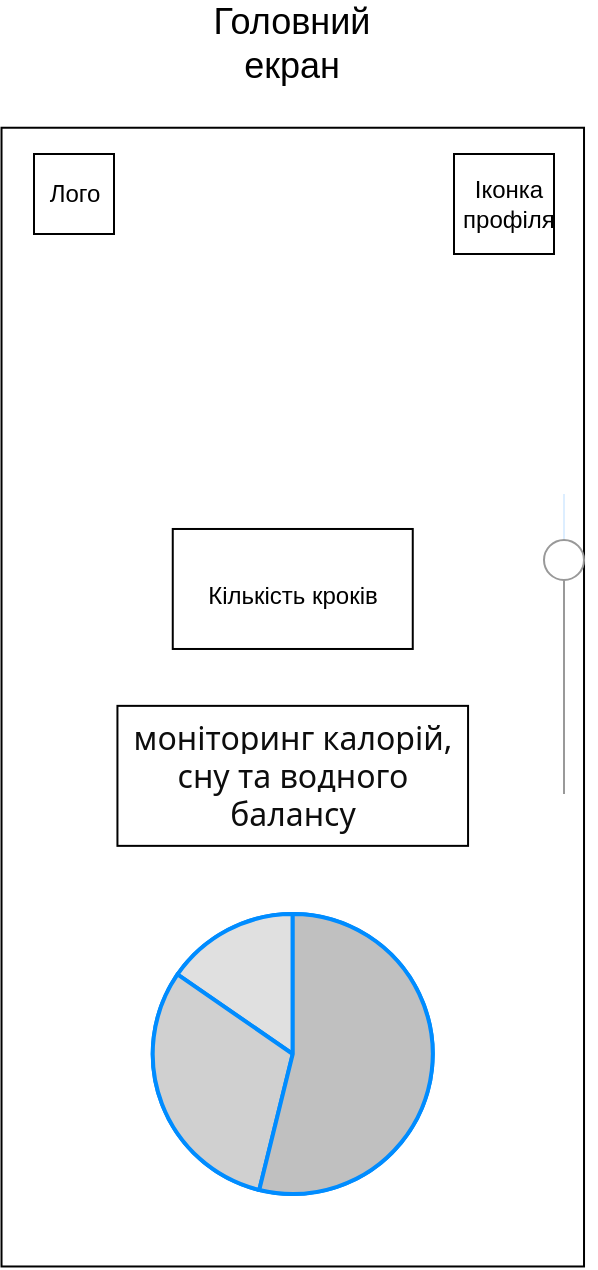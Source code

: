 <mxfile version="24.3.1" type="github" pages="6">
  <diagram name="Страница — 1" id="hu_f6FUVKI9qjOCL0LCb">
    <mxGraphModel dx="1434" dy="772" grid="1" gridSize="10" guides="1" tooltips="1" connect="1" arrows="1" fold="1" page="1" pageScale="1" pageWidth="827" pageHeight="1169" math="0" shadow="0">
      <root>
        <mxCell id="0" />
        <mxCell id="1" parent="0" />
        <mxCell id="6WBhi4NIfx59TfZFESge-4" value="" style="rounded=0;whiteSpace=wrap;html=1;rotation=90;" parent="1" vertex="1">
          <mxGeometry x="114.7" y="295.93" width="569.37" height="291.25" as="geometry" />
        </mxCell>
        <mxCell id="6WBhi4NIfx59TfZFESge-5" value="" style="whiteSpace=wrap;html=1;aspect=fixed;" parent="1" vertex="1">
          <mxGeometry x="270" y="170" width="40" height="40" as="geometry" />
        </mxCell>
        <mxCell id="6WBhi4NIfx59TfZFESge-6" value="Лого" style="text;html=1;align=center;verticalAlign=middle;whiteSpace=wrap;rounded=0;" parent="1" vertex="1">
          <mxGeometry x="274.69" y="180" width="30.62" height="20" as="geometry" />
        </mxCell>
        <mxCell id="6WBhi4NIfx59TfZFESge-7" value="" style="whiteSpace=wrap;html=1;aspect=fixed;" parent="1" vertex="1">
          <mxGeometry x="480" y="170" width="50" height="50" as="geometry" />
        </mxCell>
        <mxCell id="6WBhi4NIfx59TfZFESge-8" value="Іконка профіля" style="text;html=1;align=center;verticalAlign=middle;whiteSpace=wrap;rounded=0;" parent="1" vertex="1">
          <mxGeometry x="480" y="180" width="55" height="30" as="geometry" />
        </mxCell>
        <mxCell id="6WBhi4NIfx59TfZFESge-9" value="" style="rounded=0;whiteSpace=wrap;html=1;" parent="1" vertex="1">
          <mxGeometry x="339.38" y="357.49" width="120" height="60" as="geometry" />
        </mxCell>
        <mxCell id="6WBhi4NIfx59TfZFESge-10" value="Кількість кроків" style="text;html=1;align=center;verticalAlign=middle;whiteSpace=wrap;rounded=0;" parent="1" vertex="1">
          <mxGeometry x="354.07" y="364.05" width="90.62" height="53.44" as="geometry" />
        </mxCell>
        <mxCell id="6WBhi4NIfx59TfZFESge-11" value="" style="rounded=0;whiteSpace=wrap;html=1;" parent="1" vertex="1">
          <mxGeometry x="311.72" y="445.93" width="175.31" height="70" as="geometry" />
        </mxCell>
        <mxCell id="6WBhi4NIfx59TfZFESge-12" value="&lt;span style=&quot;color: rgb(13, 13, 13); font-family: Söhne, ui-sans-serif, system-ui, -apple-system, &amp;quot;Segoe UI&amp;quot;, Roboto, Ubuntu, Cantarell, &amp;quot;Noto Sans&amp;quot;, sans-serif, &amp;quot;Helvetica Neue&amp;quot;, Arial, &amp;quot;Apple Color Emoji&amp;quot;, &amp;quot;Segoe UI Emoji&amp;quot;, &amp;quot;Segoe UI Symbol&amp;quot;, &amp;quot;Noto Color Emoji&amp;quot;; font-size: 16px; text-align: start; white-space-collapse: preserve; background-color: rgb(255, 255, 255);&quot;&gt;моніторинг калорій, сну та водного балансу&lt;/span&gt;" style="text;html=1;align=center;verticalAlign=middle;whiteSpace=wrap;rounded=0;" parent="1" vertex="1">
          <mxGeometry x="316.72" y="465.93" width="165.31" height="30" as="geometry" />
        </mxCell>
        <mxCell id="renGEjmWCqnUBAYQCNM9-1" value="&lt;font style=&quot;font-size: 18px;&quot;&gt;Головний екран&lt;/font&gt;" style="text;html=1;align=center;verticalAlign=middle;whiteSpace=wrap;rounded=0;" parent="1" vertex="1">
          <mxGeometry x="369.38" y="100" width="60" height="30" as="geometry" />
        </mxCell>
        <mxCell id="lEj4rzb78iXM098NPK44-1" value="" style="shape=image;html=1;verticalAlign=top;verticalLabelPosition=bottom;labelBackgroundColor=#ffffff;imageAspect=0;aspect=fixed;image=https://cdn3.iconfinder.com/data/icons/travelling-icon-set/800/foot-128.png" vertex="1" parent="1">
          <mxGeometry x="374.37" y="295.93" width="50" height="50" as="geometry" />
        </mxCell>
        <mxCell id="lEj4rzb78iXM098NPK44-2" value="" style="verticalLabelPosition=bottom;shadow=0;dashed=0;align=center;html=1;verticalAlign=top;strokeWidth=1;shape=mxgraph.mockup.graphics.pieChart;strokeColor=#008cff;parts=10,20,35;partColors=#e0e0e0,#d0d0d0,#c0c0c0,#b0b0b0,#a0a0a0;strokeWidth=2;" vertex="1" parent="1">
          <mxGeometry x="329.37" y="550" width="140" height="140" as="geometry" />
        </mxCell>
        <mxCell id="kD1p7tyxYUEdSdwb2P0I-1" value="" style="verticalLabelPosition=bottom;shadow=0;dashed=0;align=center;html=1;verticalAlign=top;strokeWidth=1;shape=mxgraph.mockup.forms.horSlider;strokeColor=#999999;sliderStyle=basic;sliderPos=20;handleStyle=circle;fillColor2=#ddeeff;direction=north;rotation=-180;" vertex="1" parent="1">
          <mxGeometry x="520" y="340" width="30" height="150" as="geometry" />
        </mxCell>
      </root>
    </mxGraphModel>
  </diagram>
  <diagram id="ioexZ-S9GQfeqr2VIhHC" name="Страница — 2">
    <mxGraphModel dx="1434" dy="772" grid="1" gridSize="10" guides="1" tooltips="1" connect="1" arrows="1" fold="1" page="1" pageScale="1" pageWidth="827" pageHeight="1169" math="0" shadow="0">
      <root>
        <mxCell id="0" />
        <mxCell id="1" parent="0" />
        <mxCell id="DfXaMpxt_-K0LzJCalvh-1" value="" style="rounded=0;whiteSpace=wrap;html=1;rotation=90;" parent="1" vertex="1">
          <mxGeometry x="114.7" y="295.93" width="569.37" height="291.25" as="geometry" />
        </mxCell>
        <mxCell id="DfXaMpxt_-K0LzJCalvh-2" value="&lt;font style=&quot;font-size: 18px;&quot;&gt;Меню навігації&lt;/font&gt;" style="text;html=1;align=center;verticalAlign=middle;whiteSpace=wrap;rounded=0;" parent="1" vertex="1">
          <mxGeometry x="314.38" y="80" width="170" height="80" as="geometry" />
        </mxCell>
        <mxCell id="DfXaMpxt_-K0LzJCalvh-3" value="" style="whiteSpace=wrap;html=1;aspect=fixed;" parent="1" vertex="1">
          <mxGeometry x="270" y="660" width="50" height="50" as="geometry" />
        </mxCell>
        <mxCell id="DfXaMpxt_-K0LzJCalvh-4" value="" style="whiteSpace=wrap;html=1;aspect=fixed;" parent="1" vertex="1">
          <mxGeometry x="340" y="660" width="50" height="50" as="geometry" />
        </mxCell>
        <mxCell id="DfXaMpxt_-K0LzJCalvh-5" value="" style="whiteSpace=wrap;html=1;aspect=fixed;" parent="1" vertex="1">
          <mxGeometry x="410" y="660" width="50" height="50" as="geometry" />
        </mxCell>
        <mxCell id="DfXaMpxt_-K0LzJCalvh-6" value="" style="whiteSpace=wrap;html=1;aspect=fixed;" parent="1" vertex="1">
          <mxGeometry x="480" y="660" width="50" height="50" as="geometry" />
        </mxCell>
        <mxCell id="DfXaMpxt_-K0LzJCalvh-7" value="" style="whiteSpace=wrap;html=1;aspect=fixed;" parent="1" vertex="1">
          <mxGeometry x="374.38" y="590" width="50" height="50" as="geometry" />
        </mxCell>
        <mxCell id="DfXaMpxt_-K0LzJCalvh-8" value="Головна" style="text;html=1;align=center;verticalAlign=middle;whiteSpace=wrap;rounded=0;" parent="1" vertex="1">
          <mxGeometry x="376.57" y="605" width="45.62" height="20" as="geometry" />
        </mxCell>
        <mxCell id="DfXaMpxt_-K0LzJCalvh-9" value="&lt;span style=&quot;color: rgb(13, 13, 13); font-family: Söhne, ui-sans-serif, system-ui, -apple-system, &amp;quot;Segoe UI&amp;quot;, Roboto, Ubuntu, Cantarell, &amp;quot;Noto Sans&amp;quot;, sans-serif, &amp;quot;Helvetica Neue&amp;quot;, Arial, &amp;quot;Apple Color Emoji&amp;quot;, &amp;quot;Segoe UI Emoji&amp;quot;, &amp;quot;Segoe UI Symbol&amp;quot;, &amp;quot;Noto Color Emoji&amp;quot;; text-align: left; white-space-collapse: preserve; background-color: rgb(255, 255, 255);&quot;&gt;&lt;font style=&quot;font-size: 10px;&quot;&gt;фізична активність&lt;/font&gt;&lt;/span&gt;" style="text;html=1;align=center;verticalAlign=middle;whiteSpace=wrap;rounded=0;" parent="1" vertex="1">
          <mxGeometry x="270" y="670" width="50" height="30" as="geometry" />
        </mxCell>
        <mxCell id="DfXaMpxt_-K0LzJCalvh-10" value="&lt;span style=&quot;color: rgb(13, 13, 13); font-family: Söhne, ui-sans-serif, system-ui, -apple-system, &amp;quot;Segoe UI&amp;quot;, Roboto, Ubuntu, Cantarell, &amp;quot;Noto Sans&amp;quot;, sans-serif, &amp;quot;Helvetica Neue&amp;quot;, Arial, &amp;quot;Apple Color Emoji&amp;quot;, &amp;quot;Segoe UI Emoji&amp;quot;, &amp;quot;Segoe UI Symbol&amp;quot;, &amp;quot;Noto Color Emoji&amp;quot;; text-align: left; white-space-collapse: preserve; background-color: rgb(255, 255, 255);&quot;&gt;&lt;font style=&quot;font-size: 10px;&quot;&gt;харчування&lt;/font&gt;&lt;/span&gt;" style="text;html=1;align=center;verticalAlign=middle;whiteSpace=wrap;rounded=0;" parent="1" vertex="1">
          <mxGeometry x="347.5" y="670" width="35" height="30" as="geometry" />
        </mxCell>
        <mxCell id="DfXaMpxt_-K0LzJCalvh-11" value="&lt;font style=&quot;font-size: 10px;&quot;&gt;Сон&lt;/font&gt;" style="text;html=1;align=center;verticalAlign=middle;whiteSpace=wrap;rounded=0;" parent="1" vertex="1">
          <mxGeometry x="405" y="670" width="60" height="30" as="geometry" />
        </mxCell>
        <mxCell id="DfXaMpxt_-K0LzJCalvh-12" value="&lt;span style=&quot;color: rgb(13, 13, 13); font-family: Söhne, ui-sans-serif, system-ui, -apple-system, &amp;quot;Segoe UI&amp;quot;, Roboto, Ubuntu, Cantarell, &amp;quot;Noto Sans&amp;quot;, sans-serif, &amp;quot;Helvetica Neue&amp;quot;, Arial, &amp;quot;Apple Color Emoji&amp;quot;, &amp;quot;Segoe UI Emoji&amp;quot;, &amp;quot;Segoe UI Symbol&amp;quot;, &amp;quot;Noto Color Emoji&amp;quot;; text-align: left; white-space-collapse: preserve; background-color: rgb(255, 255, 255);&quot;&gt;&lt;font style=&quot;font-size: 10px;&quot;&gt;емоційний стан&lt;/font&gt;&lt;/span&gt;" style="text;html=1;align=center;verticalAlign=middle;whiteSpace=wrap;rounded=0;" parent="1" vertex="1">
          <mxGeometry x="475" y="670" width="60" height="30" as="geometry" />
        </mxCell>
        <mxCell id="hvkm86F1CFt99m8_F7Xo-1" value="" style="verticalLabelPosition=bottom;shadow=0;dashed=0;align=center;html=1;verticalAlign=top;strokeWidth=1;shape=mxgraph.mockup.forms.horSlider;strokeColor=#999999;sliderStyle=basic;sliderPos=20;handleStyle=circle;fillColor2=#ddeeff;direction=north;" vertex="1" parent="1">
          <mxGeometry x="520" y="340" width="30" height="150" as="geometry" />
        </mxCell>
      </root>
    </mxGraphModel>
  </diagram>
  <diagram id="e_SSHseLmJ5yKlnfFcxB" name="Страница — 3">
    <mxGraphModel dx="1434" dy="772" grid="1" gridSize="10" guides="1" tooltips="1" connect="1" arrows="1" fold="1" page="1" pageScale="1" pageWidth="827" pageHeight="1169" math="0" shadow="0">
      <root>
        <mxCell id="0" />
        <mxCell id="1" parent="0" />
        <mxCell id="R5QVyGyfbi9FBTd7uThj-1" value="" style="rounded=0;whiteSpace=wrap;html=1;rotation=90;" vertex="1" parent="1">
          <mxGeometry x="129" y="260" width="569.37" height="291.25" as="geometry" />
        </mxCell>
        <mxCell id="R5QVyGyfbi9FBTd7uThj-2" value="&lt;h3 style=&quot;border: 0px solid rgb(227, 227, 227); box-sizing: border-box; --tw-border-spacing-x: 0; --tw-border-spacing-y: 0; --tw-translate-x: 0; --tw-translate-y: 0; --tw-rotate: 0; --tw-skew-x: 0; --tw-skew-y: 0; --tw-scale-x: 1; --tw-scale-y: 1; --tw-pan-x: ; --tw-pan-y: ; --tw-pinch-zoom: ; --tw-scroll-snap-strictness: proximity; --tw-gradient-from-position: ; --tw-gradient-via-position: ; --tw-gradient-to-position: ; --tw-ordinal: ; --tw-slashed-zero: ; --tw-numeric-figure: ; --tw-numeric-spacing: ; --tw-numeric-fraction: ; --tw-ring-inset: ; --tw-ring-offset-width: 0px; --tw-ring-offset-color: #fff; --tw-ring-color: rgba(69,89,164,.5); --tw-ring-offset-shadow: 0 0 transparent; --tw-ring-shadow: 0 0 transparent; --tw-shadow: 0 0 transparent; --tw-shadow-colored: 0 0 transparent; --tw-blur: ; --tw-brightness: ; --tw-contrast: ; --tw-grayscale: ; --tw-hue-rotate: ; --tw-invert: ; --tw-saturate: ; --tw-sepia: ; --tw-drop-shadow: ; --tw-backdrop-blur: ; --tw-backdrop-brightness: ; --tw-backdrop-contrast: ; --tw-backdrop-grayscale: ; --tw-backdrop-hue-rotate: ; --tw-backdrop-invert: ; --tw-backdrop-opacity: ; --tw-backdrop-saturate: ; --tw-backdrop-sepia: ; --tw-contain-size: ; --tw-contain-layout: ; --tw-contain-paint: ; --tw-contain-style: ; margin: 1rem 0px 0.5rem; line-height: 1.6; color: rgb(13, 13, 13); font-family: Söhne, ui-sans-serif, system-ui, -apple-system, &amp;quot;Segoe UI&amp;quot;, Roboto, Ubuntu, Cantarell, &amp;quot;Noto Sans&amp;quot;, sans-serif, &amp;quot;Helvetica Neue&amp;quot;, Arial, &amp;quot;Apple Color Emoji&amp;quot;, &amp;quot;Segoe UI Emoji&amp;quot;, &amp;quot;Segoe UI Symbol&amp;quot;, &amp;quot;Noto Color Emoji&amp;quot;; text-align: start; white-space-collapse: preserve; background-color: rgb(255, 255, 255);&quot;&gt;&lt;font style=&quot;font-size: 18px; font-weight: normal;&quot;&gt;Екран відстеження фізичної активності&lt;/font&gt;&lt;/h3&gt;" style="text;html=1;align=center;verticalAlign=middle;whiteSpace=wrap;rounded=0;" vertex="1" parent="1">
          <mxGeometry x="230" y="60" width="340" height="30" as="geometry" />
        </mxCell>
        <mxCell id="R5QVyGyfbi9FBTd7uThj-3" value="" style="verticalLabelPosition=bottom;shadow=0;dashed=0;align=center;html=1;verticalAlign=top;strokeWidth=1;shape=mxgraph.mockup.graphics.lineChart;strokeColor=none;strokeColor2=#666666;strokeColor3=#008cff;strokeColor4=#dddddd;" vertex="1" parent="1">
          <mxGeometry x="304" y="170" width="220" height="100" as="geometry" />
        </mxCell>
        <mxCell id="R5QVyGyfbi9FBTd7uThj-4" value="&lt;span style=&quot;color: rgb(13, 13, 13); font-family: Söhne, ui-sans-serif, system-ui, -apple-system, &amp;quot;Segoe UI&amp;quot;, Roboto, Ubuntu, Cantarell, &amp;quot;Noto Sans&amp;quot;, sans-serif, &amp;quot;Helvetica Neue&amp;quot;, Arial, &amp;quot;Apple Color Emoji&amp;quot;, &amp;quot;Segoe UI Emoji&amp;quot;, &amp;quot;Segoe UI Symbol&amp;quot;, &amp;quot;Noto Color Emoji&amp;quot;; text-align: left; white-space-collapse: preserve; background-color: rgb(255, 255, 255);&quot;&gt;&lt;font style=&quot;font-size: 14px;&quot;&gt;активність по годинах або дням&lt;/font&gt;&lt;/span&gt;" style="text;html=1;align=center;verticalAlign=middle;whiteSpace=wrap;rounded=0;" vertex="1" parent="1">
          <mxGeometry x="329" y="290" width="170" height="30" as="geometry" />
        </mxCell>
        <mxCell id="R5QVyGyfbi9FBTd7uThj-5" value="" style="verticalLabelPosition=bottom;shadow=0;dashed=0;align=center;html=1;verticalAlign=top;strokeWidth=1;shape=mxgraph.mockup.graphics.columnChart;strokeColor=none;strokeColor2=none;strokeColor3=#666666;fillColor2=#008cff;fillColor3=#dddddd;" vertex="1" parent="1">
          <mxGeometry x="309" y="420" width="210" height="110" as="geometry" />
        </mxCell>
        <mxCell id="R5QVyGyfbi9FBTd7uThj-6" value="&lt;span style=&quot;color: rgb(13, 13, 13); font-family: Söhne, ui-sans-serif, system-ui, -apple-system, &amp;quot;Segoe UI&amp;quot;, Roboto, Ubuntu, Cantarell, &amp;quot;Noto Sans&amp;quot;, sans-serif, &amp;quot;Helvetica Neue&amp;quot;, Arial, &amp;quot;Apple Color Emoji&amp;quot;, &amp;quot;Segoe UI Emoji&amp;quot;, &amp;quot;Segoe UI Symbol&amp;quot;, &amp;quot;Noto Color Emoji&amp;quot;; font-size: 16px; text-align: left; white-space-collapse: preserve; background-color: rgb(255, 255, 255);&quot;&gt;таблиця з даними про тривалість і тип вправ за вибраний період.&lt;/span&gt;" style="text;html=1;align=center;verticalAlign=middle;whiteSpace=wrap;rounded=0;" vertex="1" parent="1">
          <mxGeometry x="274" y="560" width="280" height="30" as="geometry" />
        </mxCell>
      </root>
    </mxGraphModel>
  </diagram>
  <diagram id="nm0fhLwLkvkeQzncLIcZ" name="Страница — 4">
    <mxGraphModel dx="989" dy="532" grid="1" gridSize="10" guides="1" tooltips="1" connect="1" arrows="1" fold="1" page="1" pageScale="1" pageWidth="827" pageHeight="1169" math="0" shadow="0">
      <root>
        <mxCell id="0" />
        <mxCell id="1" parent="0" />
        <mxCell id="3czpvPu-cFVEcWrkcCI9-1" value="" style="rounded=0;whiteSpace=wrap;html=1;rotation=90;" vertex="1" parent="1">
          <mxGeometry x="129" y="293" width="569.37" height="291.25" as="geometry" />
        </mxCell>
        <mxCell id="3czpvPu-cFVEcWrkcCI9-2" value="&lt;h3 style=&quot;border: 0px solid rgb(227, 227, 227); box-sizing: border-box; --tw-border-spacing-x: 0; --tw-border-spacing-y: 0; --tw-translate-x: 0; --tw-translate-y: 0; --tw-rotate: 0; --tw-skew-x: 0; --tw-skew-y: 0; --tw-scale-x: 1; --tw-scale-y: 1; --tw-pan-x: ; --tw-pan-y: ; --tw-pinch-zoom: ; --tw-scroll-snap-strictness: proximity; --tw-gradient-from-position: ; --tw-gradient-via-position: ; --tw-gradient-to-position: ; --tw-ordinal: ; --tw-slashed-zero: ; --tw-numeric-figure: ; --tw-numeric-spacing: ; --tw-numeric-fraction: ; --tw-ring-inset: ; --tw-ring-offset-width: 0px; --tw-ring-offset-color: #fff; --tw-ring-color: rgba(69,89,164,.5); --tw-ring-offset-shadow: 0 0 transparent; --tw-ring-shadow: 0 0 transparent; --tw-shadow: 0 0 transparent; --tw-shadow-colored: 0 0 transparent; --tw-blur: ; --tw-brightness: ; --tw-contrast: ; --tw-grayscale: ; --tw-hue-rotate: ; --tw-invert: ; --tw-saturate: ; --tw-sepia: ; --tw-drop-shadow: ; --tw-backdrop-blur: ; --tw-backdrop-brightness: ; --tw-backdrop-contrast: ; --tw-backdrop-grayscale: ; --tw-backdrop-hue-rotate: ; --tw-backdrop-invert: ; --tw-backdrop-opacity: ; --tw-backdrop-saturate: ; --tw-backdrop-sepia: ; --tw-contain-size: ; --tw-contain-layout: ; --tw-contain-paint: ; --tw-contain-style: ; margin: 1rem 0px 0.5rem; line-height: 1.6; color: rgb(13, 13, 13); font-family: Söhne, ui-sans-serif, system-ui, -apple-system, &amp;quot;Segoe UI&amp;quot;, Roboto, Ubuntu, Cantarell, &amp;quot;Noto Sans&amp;quot;, sans-serif, &amp;quot;Helvetica Neue&amp;quot;, Arial, &amp;quot;Apple Color Emoji&amp;quot;, &amp;quot;Segoe UI Emoji&amp;quot;, &amp;quot;Segoe UI Symbol&amp;quot;, &amp;quot;Noto Color Emoji&amp;quot;; text-align: start; white-space-collapse: preserve; background-color: rgb(255, 255, 255);&quot;&gt;&lt;span style=&quot;font-weight: normal;&quot;&gt;&lt;font style=&quot;font-size: 18px;&quot;&gt;Екран відстеження харчування&lt;/font&gt;&lt;/span&gt;&lt;/h3&gt;" style="text;html=1;align=center;verticalAlign=middle;whiteSpace=wrap;rounded=0;" vertex="1" parent="1">
          <mxGeometry x="284" y="90" width="260" height="30" as="geometry" />
        </mxCell>
        <mxCell id="3czpvPu-cFVEcWrkcCI9-3" value="Прийом їжі" style="swimlane;fontStyle=0;childLayout=stackLayout;horizontal=1;startSize=30;horizontalStack=0;resizeParent=1;resizeParentMax=0;resizeLast=0;collapsible=1;marginBottom=0;whiteSpace=wrap;html=1;" vertex="1" parent="1">
          <mxGeometry x="290" y="180" width="140" height="120" as="geometry" />
        </mxCell>
        <mxCell id="3czpvPu-cFVEcWrkcCI9-4" value="Їжа _&amp;nbsp;&lt;span style=&quot;white-space: pre;&quot;&gt;&#x9;&lt;/span&gt;&amp;nbsp; &amp;nbsp; &amp;nbsp; Калорії _&amp;nbsp;" style="text;strokeColor=none;fillColor=none;align=left;verticalAlign=middle;spacingLeft=4;spacingRight=4;overflow=hidden;points=[[0,0.5],[1,0.5]];portConstraint=eastwest;rotatable=0;whiteSpace=wrap;html=1;" vertex="1" parent="3czpvPu-cFVEcWrkcCI9-3">
          <mxGeometry y="30" width="140" height="30" as="geometry" />
        </mxCell>
        <mxCell id="3czpvPu-cFVEcWrkcCI9-5" value="Їжа _&amp;nbsp;&lt;span style=&quot;white-space: pre;&quot;&gt;&#x9;&lt;/span&gt;&amp;nbsp; &amp;nbsp; &amp;nbsp;&amp;nbsp;Калорії _" style="text;strokeColor=none;fillColor=none;align=left;verticalAlign=middle;spacingLeft=4;spacingRight=4;overflow=hidden;points=[[0,0.5],[1,0.5]];portConstraint=eastwest;rotatable=0;whiteSpace=wrap;html=1;" vertex="1" parent="3czpvPu-cFVEcWrkcCI9-3">
          <mxGeometry y="60" width="140" height="30" as="geometry" />
        </mxCell>
        <mxCell id="3czpvPu-cFVEcWrkcCI9-6" value="Їжа _&amp;nbsp;&lt;span style=&quot;white-space: pre;&quot;&gt;&#x9;&lt;/span&gt;&amp;nbsp; &amp;nbsp; &amp;nbsp;&amp;nbsp;Калорії _" style="text;strokeColor=none;fillColor=none;align=left;verticalAlign=middle;spacingLeft=4;spacingRight=4;overflow=hidden;points=[[0,0.5],[1,0.5]];portConstraint=eastwest;rotatable=0;whiteSpace=wrap;html=1;" vertex="1" parent="3czpvPu-cFVEcWrkcCI9-3">
          <mxGeometry y="90" width="140" height="30" as="geometry" />
        </mxCell>
        <mxCell id="V-80zOrlXMdEkv2D7xZ8-1" value="&lt;font style=&quot;font-size: 10px;&quot;&gt;Кнопка додання нового продукта&lt;/font&gt;" style="strokeWidth=1;shadow=0;dashed=0;align=center;html=1;shape=mxgraph.mockup.buttons.button;strokeColor=#666666;fontColor=#ffffff;mainText=;buttonStyle=round;fontSize=17;fontStyle=1;fillColor=#008cff;whiteSpace=wrap;" vertex="1" parent="1">
          <mxGeometry x="284" y="640" width="90" height="70" as="geometry" />
        </mxCell>
        <mxCell id="V-80zOrlXMdEkv2D7xZ8-3" value="&lt;font style=&quot;font-size: 10px;&quot;&gt;Кнопка додання нового прийому їжі&lt;/font&gt;" style="strokeWidth=1;shadow=0;dashed=0;align=center;html=1;shape=mxgraph.mockup.buttons.button;strokeColor=#666666;fontColor=#ffffff;mainText=;buttonStyle=round;fontSize=17;fontStyle=1;fillColor=#008cff;whiteSpace=wrap;" vertex="1" parent="1">
          <mxGeometry x="430" y="640" width="90" height="70" as="geometry" />
        </mxCell>
        <mxCell id="V-80zOrlXMdEkv2D7xZ8-4" value="" style="verticalLabelPosition=bottom;shadow=0;dashed=0;align=center;html=1;verticalAlign=top;strokeWidth=1;shape=mxgraph.mockup.graphics.pieChart;strokeColor=#008cff;parts=10,20,35;partColors=#e0e0e0,#d0d0d0,#c0c0c0,#b0b0b0,#a0a0a0;strokeWidth=2;" vertex="1" parent="1">
          <mxGeometry x="344" y="390" width="140" height="130" as="geometry" />
        </mxCell>
        <mxCell id="V-80zOrlXMdEkv2D7xZ8-5" value="Відсоток білків" style="text;html=1;align=center;verticalAlign=middle;whiteSpace=wrap;rounded=0;" vertex="1" parent="1">
          <mxGeometry x="364" y="400" width="60" height="30" as="geometry" />
        </mxCell>
        <mxCell id="V-80zOrlXMdEkv2D7xZ8-6" value="Відсоток жирів" style="text;html=1;align=center;verticalAlign=middle;whiteSpace=wrap;rounded=0;" vertex="1" parent="1">
          <mxGeometry x="344" y="450" width="60" height="30" as="geometry" />
        </mxCell>
        <mxCell id="V-80zOrlXMdEkv2D7xZ8-7" value="Відсоток углеводів" style="text;html=1;align=center;verticalAlign=middle;whiteSpace=wrap;rounded=0;" vertex="1" parent="1">
          <mxGeometry x="424" y="440" width="60" height="30" as="geometry" />
        </mxCell>
      </root>
    </mxGraphModel>
  </diagram>
  <diagram id="VYFgFvXTl_9mCahoUK8W" name="Страница — 5">
    <mxGraphModel dx="819" dy="441" grid="1" gridSize="10" guides="1" tooltips="1" connect="1" arrows="1" fold="1" page="1" pageScale="1" pageWidth="827" pageHeight="1169" math="0" shadow="0">
      <root>
        <mxCell id="0" />
        <mxCell id="1" parent="0" />
        <mxCell id="MYOUE_SCz-vjyDYBPpxU-1" value="" style="rounded=0;whiteSpace=wrap;html=1;rotation=90;" parent="1" vertex="1">
          <mxGeometry x="129" y="360" width="569.37" height="291.25" as="geometry" />
        </mxCell>
        <mxCell id="MYOUE_SCz-vjyDYBPpxU-2" value="&lt;h3 style=&quot;border: 0px solid rgb(227, 227, 227); box-sizing: border-box; --tw-border-spacing-x: 0; --tw-border-spacing-y: 0; --tw-translate-x: 0; --tw-translate-y: 0; --tw-rotate: 0; --tw-skew-x: 0; --tw-skew-y: 0; --tw-scale-x: 1; --tw-scale-y: 1; --tw-pan-x: ; --tw-pan-y: ; --tw-pinch-zoom: ; --tw-scroll-snap-strictness: proximity; --tw-gradient-from-position: ; --tw-gradient-via-position: ; --tw-gradient-to-position: ; --tw-ordinal: ; --tw-slashed-zero: ; --tw-numeric-figure: ; --tw-numeric-spacing: ; --tw-numeric-fraction: ; --tw-ring-inset: ; --tw-ring-offset-width: 0px; --tw-ring-offset-color: #fff; --tw-ring-color: rgba(69,89,164,.5); --tw-ring-offset-shadow: 0 0 transparent; --tw-ring-shadow: 0 0 transparent; --tw-shadow: 0 0 transparent; --tw-shadow-colored: 0 0 transparent; --tw-blur: ; --tw-brightness: ; --tw-contrast: ; --tw-grayscale: ; --tw-hue-rotate: ; --tw-invert: ; --tw-saturate: ; --tw-sepia: ; --tw-drop-shadow: ; --tw-backdrop-blur: ; --tw-backdrop-brightness: ; --tw-backdrop-contrast: ; --tw-backdrop-grayscale: ; --tw-backdrop-hue-rotate: ; --tw-backdrop-invert: ; --tw-backdrop-opacity: ; --tw-backdrop-saturate: ; --tw-backdrop-sepia: ; --tw-contain-size: ; --tw-contain-layout: ; --tw-contain-paint: ; --tw-contain-style: ; margin: 1rem 0px 0.5rem; line-height: 1.6; color: rgb(13, 13, 13); font-family: Söhne, ui-sans-serif, system-ui, -apple-system, &amp;quot;Segoe UI&amp;quot;, Roboto, Ubuntu, Cantarell, &amp;quot;Noto Sans&amp;quot;, sans-serif, &amp;quot;Helvetica Neue&amp;quot;, Arial, &amp;quot;Apple Color Emoji&amp;quot;, &amp;quot;Segoe UI Emoji&amp;quot;, &amp;quot;Segoe UI Symbol&amp;quot;, &amp;quot;Noto Color Emoji&amp;quot;; text-align: start; white-space-collapse: preserve; background-color: rgb(255, 255, 255);&quot;&gt;&lt;span style=&quot;font-weight: normal;&quot;&gt;&lt;font style=&quot;font-size: 18px;&quot;&gt;Екран відстеження сну&lt;/font&gt;&lt;/span&gt;&lt;/h3&gt;" style="text;html=1;align=center;verticalAlign=middle;whiteSpace=wrap;rounded=0;" parent="1" vertex="1">
          <mxGeometry x="311" y="170" width="206" height="30" as="geometry" />
        </mxCell>
        <mxCell id="AJs6zr2DashtstTw_Ilb-1" value="" style="verticalLabelPosition=bottom;shadow=0;dashed=0;align=center;html=1;verticalAlign=top;strokeWidth=1;shape=mxgraph.mockup.graphics.barChart;strokeColor=none;strokeColor2=none;strokeColor3=#666666;fillColor2=#008cff;fillColor3=#dddddd;" vertex="1" parent="1">
          <mxGeometry x="300" y="300" width="160" height="80" as="geometry" />
        </mxCell>
        <mxCell id="AJs6zr2DashtstTw_Ilb-2" value="&lt;b&gt;Режим сну&lt;/b&gt;" style="text;html=1;align=center;verticalAlign=middle;whiteSpace=wrap;rounded=0;" vertex="1" parent="1">
          <mxGeometry x="359" y="260" width="110" height="30" as="geometry" />
        </mxCell>
        <mxCell id="AJs6zr2DashtstTw_Ilb-3" value="Фази сну" style="text;html=1;align=center;verticalAlign=middle;whiteSpace=wrap;rounded=0;rotation=-90;" vertex="1" parent="1">
          <mxGeometry x="250" y="330" width="80" height="20" as="geometry" />
        </mxCell>
        <mxCell id="AJs6zr2DashtstTw_Ilb-4" value="&lt;font style=&quot;font-size: 10px;&quot;&gt;Глибокий&lt;/font&gt;" style="text;html=1;align=center;verticalAlign=middle;whiteSpace=wrap;rounded=0;" vertex="1" parent="1">
          <mxGeometry x="310" y="360" width="71.31" height="20" as="geometry" />
        </mxCell>
        <mxCell id="AJs6zr2DashtstTw_Ilb-5" value="&lt;font style=&quot;font-size: 10px;&quot;&gt;Легкий&lt;/font&gt;" style="text;html=1;align=center;verticalAlign=middle;whiteSpace=wrap;rounded=0;" vertex="1" parent="1">
          <mxGeometry x="311" y="320" width="71.31" height="20" as="geometry" />
        </mxCell>
        <mxCell id="AJs6zr2DashtstTw_Ilb-6" value="&lt;font style=&quot;font-size: 12px;&quot;&gt;Введення часу сну&lt;/font&gt;" style="strokeWidth=1;shadow=0;dashed=0;align=center;html=1;shape=mxgraph.mockup.buttons.button;strokeColor=#666666;fontColor=#ffffff;mainText=;buttonStyle=round;fontSize=17;fontStyle=1;fillColor=#008cff;whiteSpace=wrap;" vertex="1" parent="1">
          <mxGeometry x="280" y="720" width="121" height="40" as="geometry" />
        </mxCell>
        <mxCell id="AJs6zr2DashtstTw_Ilb-7" value="&lt;font style=&quot;font-size: 12px;&quot;&gt;Введення часу пробудження&lt;/font&gt;" style="strokeWidth=1;shadow=0;dashed=0;align=center;html=1;shape=mxgraph.mockup.buttons.button;strokeColor=#666666;fontColor=#ffffff;mainText=;buttonStyle=round;fontSize=17;fontStyle=1;fillColor=#008cff;whiteSpace=wrap;" vertex="1" parent="1">
          <mxGeometry x="420" y="720" width="121" height="40" as="geometry" />
        </mxCell>
        <mxCell id="AJs6zr2DashtstTw_Ilb-8" value="" style="verticalLabelPosition=bottom;shadow=0;dashed=0;align=center;html=1;verticalAlign=top;strokeWidth=1;shape=mxgraph.mockup.graphics.columnChart;strokeColor=none;strokeColor2=none;strokeColor3=#666666;fillColor2=#008cff;fillColor3=#dddddd;" vertex="1" parent="1">
          <mxGeometry x="300" y="520" width="160" height="80" as="geometry" />
        </mxCell>
        <mxCell id="AJs6zr2DashtstTw_Ilb-9" value="&lt;font style=&quot;font-size: 11px;&quot;&gt;&lt;b&gt;Інформація&amp;nbsp;&lt;span style=&quot;color: rgb(13, 13, 13); font-family: Söhne, ui-sans-serif, system-ui, -apple-system, &amp;quot;Segoe UI&amp;quot;, Roboto, Ubuntu, Cantarell, &amp;quot;Noto Sans&amp;quot;, sans-serif, &amp;quot;Helvetica Neue&amp;quot;, Arial, &amp;quot;Apple Color Emoji&amp;quot;, &amp;quot;Segoe UI Emoji&amp;quot;, &amp;quot;Segoe UI Symbol&amp;quot;, &amp;quot;Noto Color Emoji&amp;quot;; text-align: left; white-space-collapse: preserve; background-color: rgb(255, 255, 255);&quot;&gt;про загальну тривалість сну та якість.&lt;/span&gt;&lt;/b&gt;&lt;/font&gt;" style="text;html=1;align=center;verticalAlign=middle;whiteSpace=wrap;rounded=0;" vertex="1" parent="1">
          <mxGeometry x="344" y="480" width="140" height="30" as="geometry" />
        </mxCell>
        <mxCell id="AJs6zr2DashtstTw_Ilb-10" value="&lt;font style=&quot;font-size: 10px;&quot; color=&quot;#66b2ff&quot;&gt;Тривалість сну&lt;/font&gt;&lt;div&gt;&lt;font style=&quot;font-size: 10px;&quot; color=&quot;#cccccc&quot;&gt;Якість&lt;/font&gt;&lt;/div&gt;" style="text;html=1;align=center;verticalAlign=middle;whiteSpace=wrap;rounded=0;" vertex="1" parent="1">
          <mxGeometry x="310" y="610" width="140" height="30" as="geometry" />
        </mxCell>
      </root>
    </mxGraphModel>
  </diagram>
  <diagram id="tzbv5wN197cMdkMgnh7T" name="Страница — 6">
    <mxGraphModel dx="1434" dy="772" grid="1" gridSize="10" guides="1" tooltips="1" connect="1" arrows="1" fold="1" page="1" pageScale="1" pageWidth="827" pageHeight="1169" math="0" shadow="0">
      <root>
        <mxCell id="0" />
        <mxCell id="1" parent="0" />
        <mxCell id="Tf3NGQXHQUMKBwui2iXd-1" value="" style="rounded=0;whiteSpace=wrap;html=1;rotation=90;" vertex="1" parent="1">
          <mxGeometry x="129" y="480" width="569.37" height="291.25" as="geometry" />
        </mxCell>
        <mxCell id="Tf3NGQXHQUMKBwui2iXd-2" value="&lt;h3 style=&quot;border: 0px solid rgb(227, 227, 227); box-sizing: border-box; --tw-border-spacing-x: 0; --tw-border-spacing-y: 0; --tw-translate-x: 0; --tw-translate-y: 0; --tw-rotate: 0; --tw-skew-x: 0; --tw-skew-y: 0; --tw-scale-x: 1; --tw-scale-y: 1; --tw-pan-x: ; --tw-pan-y: ; --tw-pinch-zoom: ; --tw-scroll-snap-strictness: proximity; --tw-gradient-from-position: ; --tw-gradient-via-position: ; --tw-gradient-to-position: ; --tw-ordinal: ; --tw-slashed-zero: ; --tw-numeric-figure: ; --tw-numeric-spacing: ; --tw-numeric-fraction: ; --tw-ring-inset: ; --tw-ring-offset-width: 0px; --tw-ring-offset-color: #fff; --tw-ring-color: rgba(69,89,164,.5); --tw-ring-offset-shadow: 0 0 transparent; --tw-ring-shadow: 0 0 transparent; --tw-shadow: 0 0 transparent; --tw-shadow-colored: 0 0 transparent; --tw-blur: ; --tw-brightness: ; --tw-contrast: ; --tw-grayscale: ; --tw-hue-rotate: ; --tw-invert: ; --tw-saturate: ; --tw-sepia: ; --tw-drop-shadow: ; --tw-backdrop-blur: ; --tw-backdrop-brightness: ; --tw-backdrop-contrast: ; --tw-backdrop-grayscale: ; --tw-backdrop-hue-rotate: ; --tw-backdrop-invert: ; --tw-backdrop-opacity: ; --tw-backdrop-saturate: ; --tw-backdrop-sepia: ; --tw-contain-size: ; --tw-contain-layout: ; --tw-contain-paint: ; --tw-contain-style: ; margin: 1rem 0px 0.5rem; line-height: 1.6; color: rgb(13, 13, 13); font-family: Söhne, ui-sans-serif, system-ui, -apple-system, &amp;quot;Segoe UI&amp;quot;, Roboto, Ubuntu, Cantarell, &amp;quot;Noto Sans&amp;quot;, sans-serif, &amp;quot;Helvetica Neue&amp;quot;, Arial, &amp;quot;Apple Color Emoji&amp;quot;, &amp;quot;Segoe UI Emoji&amp;quot;, &amp;quot;Segoe UI Symbol&amp;quot;, &amp;quot;Noto Color Emoji&amp;quot;; text-align: start; white-space-collapse: preserve; background-color: rgb(255, 255, 255);&quot;&gt;&lt;font style=&quot;font-size: 18px;&quot;&gt;Екран відстеження емоційного стану&lt;/font&gt;&lt;/h3&gt;" style="text;html=1;align=center;verticalAlign=middle;whiteSpace=wrap;rounded=0;" vertex="1" parent="1">
          <mxGeometry x="246" y="280" width="336" height="30" as="geometry" />
        </mxCell>
        <mxCell id="Tf3NGQXHQUMKBwui2iXd-3" value="" style="strokeWidth=1;shadow=0;dashed=0;align=center;html=1;shape=mxgraph.mockup.forms.rrect;rSize=5;strokeColor=#999999;fillColor=#ffffff;" vertex="1" parent="1">
          <mxGeometry x="280" y="380" width="160" height="175" as="geometry" />
        </mxCell>
        <mxCell id="Tf3NGQXHQUMKBwui2iXd-4" value="October 2014" style="strokeWidth=1;shadow=0;dashed=0;align=center;html=1;shape=mxgraph.mockup.forms.anchor;fontColor=#999999;" vertex="1" parent="Tf3NGQXHQUMKBwui2iXd-3">
          <mxGeometry x="30" y="8" width="100" height="20" as="geometry" />
        </mxCell>
        <mxCell id="Tf3NGQXHQUMKBwui2iXd-5" value="&lt;" style="strokeWidth=1;shadow=0;dashed=0;align=center;html=1;shape=mxgraph.mockup.forms.rrect;rSize=4;strokeColor=#999999;fontColor=#008cff;fontSize=19;fontStyle=1;" vertex="1" parent="Tf3NGQXHQUMKBwui2iXd-3">
          <mxGeometry x="8" y="8" width="25" height="20" as="geometry" />
        </mxCell>
        <mxCell id="Tf3NGQXHQUMKBwui2iXd-6" value="&gt;" style="strokeWidth=1;shadow=0;dashed=0;align=center;html=1;shape=mxgraph.mockup.forms.rrect;rSize=4;strokeColor=#999999;fontColor=#008cff;fontSize=19;fontStyle=1;" vertex="1" parent="Tf3NGQXHQUMKBwui2iXd-3">
          <mxGeometry x="127" y="8" width="25" height="20" as="geometry" />
        </mxCell>
        <mxCell id="Tf3NGQXHQUMKBwui2iXd-7" value="Mo" style="strokeWidth=1;shadow=0;dashed=0;align=center;html=1;shape=mxgraph.mockup.forms.anchor;fontColor=#999999;" vertex="1" parent="Tf3NGQXHQUMKBwui2iXd-3">
          <mxGeometry x="10" y="28" width="20" height="20" as="geometry" />
        </mxCell>
        <mxCell id="Tf3NGQXHQUMKBwui2iXd-8" value="Tu" style="strokeWidth=1;shadow=0;dashed=0;align=center;html=1;shape=mxgraph.mockup.forms.anchor;fontColor=#999999;" vertex="1" parent="Tf3NGQXHQUMKBwui2iXd-3">
          <mxGeometry x="30" y="28" width="20" height="20" as="geometry" />
        </mxCell>
        <mxCell id="Tf3NGQXHQUMKBwui2iXd-9" value="We" style="strokeWidth=1;shadow=0;dashed=0;align=center;html=1;shape=mxgraph.mockup.forms.anchor;fontColor=#999999;" vertex="1" parent="Tf3NGQXHQUMKBwui2iXd-3">
          <mxGeometry x="50" y="28" width="20" height="20" as="geometry" />
        </mxCell>
        <mxCell id="Tf3NGQXHQUMKBwui2iXd-10" value="Th" style="strokeWidth=1;shadow=0;dashed=0;align=center;html=1;shape=mxgraph.mockup.forms.anchor;fontColor=#999999;" vertex="1" parent="Tf3NGQXHQUMKBwui2iXd-3">
          <mxGeometry x="70" y="28" width="20" height="20" as="geometry" />
        </mxCell>
        <mxCell id="Tf3NGQXHQUMKBwui2iXd-11" value="Fr" style="strokeWidth=1;shadow=0;dashed=0;align=center;html=1;shape=mxgraph.mockup.forms.anchor;fontColor=#999999;" vertex="1" parent="Tf3NGQXHQUMKBwui2iXd-3">
          <mxGeometry x="90" y="28" width="20" height="20" as="geometry" />
        </mxCell>
        <mxCell id="Tf3NGQXHQUMKBwui2iXd-12" value="Sa" style="strokeWidth=1;shadow=0;dashed=0;align=center;html=1;shape=mxgraph.mockup.forms.anchor;fontColor=#999999;" vertex="1" parent="Tf3NGQXHQUMKBwui2iXd-3">
          <mxGeometry x="110" y="28" width="20" height="20" as="geometry" />
        </mxCell>
        <mxCell id="Tf3NGQXHQUMKBwui2iXd-13" value="Su" style="strokeWidth=1;shadow=0;dashed=0;align=center;html=1;shape=mxgraph.mockup.forms.anchor;fontColor=#999999;" vertex="1" parent="Tf3NGQXHQUMKBwui2iXd-3">
          <mxGeometry x="130" y="28" width="20" height="20" as="geometry" />
        </mxCell>
        <mxCell id="Tf3NGQXHQUMKBwui2iXd-14" value="1" style="strokeWidth=1;shadow=0;dashed=0;align=center;html=1;shape=mxgraph.mockup.forms.rrect;rSize=0;strokeColor=#999999;fontColor=#999999;" vertex="1" parent="Tf3NGQXHQUMKBwui2iXd-3">
          <mxGeometry x="10" y="48" width="20" height="20" as="geometry" />
        </mxCell>
        <mxCell id="Tf3NGQXHQUMKBwui2iXd-15" value="2" style="strokeWidth=1;shadow=0;dashed=0;align=center;html=1;shape=mxgraph.mockup.forms.rrect;rSize=0;strokeColor=#999999;fontColor=#999999;" vertex="1" parent="Tf3NGQXHQUMKBwui2iXd-3">
          <mxGeometry x="30" y="48" width="20" height="20" as="geometry" />
        </mxCell>
        <mxCell id="Tf3NGQXHQUMKBwui2iXd-16" value="3" style="strokeWidth=1;shadow=0;dashed=0;align=center;html=1;shape=mxgraph.mockup.forms.rrect;rSize=0;strokeColor=#999999;fontColor=#999999;" vertex="1" parent="Tf3NGQXHQUMKBwui2iXd-3">
          <mxGeometry x="50" y="48" width="20" height="20" as="geometry" />
        </mxCell>
        <mxCell id="Tf3NGQXHQUMKBwui2iXd-17" value="4" style="strokeWidth=1;shadow=0;dashed=0;align=center;html=1;shape=mxgraph.mockup.forms.rrect;rSize=0;strokeColor=#999999;fontColor=#999999;" vertex="1" parent="Tf3NGQXHQUMKBwui2iXd-3">
          <mxGeometry x="70" y="48" width="20" height="20" as="geometry" />
        </mxCell>
        <mxCell id="Tf3NGQXHQUMKBwui2iXd-18" value="5" style="strokeWidth=1;shadow=0;dashed=0;align=center;html=1;shape=mxgraph.mockup.forms.rrect;rSize=0;strokeColor=#999999;fontColor=#999999;" vertex="1" parent="Tf3NGQXHQUMKBwui2iXd-3">
          <mxGeometry x="90" y="48" width="20" height="20" as="geometry" />
        </mxCell>
        <mxCell id="Tf3NGQXHQUMKBwui2iXd-19" value="6" style="strokeWidth=1;shadow=0;dashed=0;align=center;html=1;shape=mxgraph.mockup.forms.rrect;rSize=0;strokeColor=#999999;fontColor=#999999;" vertex="1" parent="Tf3NGQXHQUMKBwui2iXd-3">
          <mxGeometry x="110" y="48" width="20" height="20" as="geometry" />
        </mxCell>
        <mxCell id="Tf3NGQXHQUMKBwui2iXd-20" value="7" style="strokeWidth=1;shadow=0;dashed=0;align=center;html=1;shape=mxgraph.mockup.forms.rrect;rSize=0;strokeColor=#999999;fontColor=#999999;" vertex="1" parent="Tf3NGQXHQUMKBwui2iXd-3">
          <mxGeometry x="130" y="48" width="20" height="20" as="geometry" />
        </mxCell>
        <mxCell id="Tf3NGQXHQUMKBwui2iXd-21" value="8" style="strokeWidth=1;shadow=0;dashed=0;align=center;html=1;shape=mxgraph.mockup.forms.rrect;rSize=0;strokeColor=#999999;fontColor=#999999;" vertex="1" parent="Tf3NGQXHQUMKBwui2iXd-3">
          <mxGeometry x="10" y="68" width="20" height="20" as="geometry" />
        </mxCell>
        <mxCell id="Tf3NGQXHQUMKBwui2iXd-22" value="9" style="strokeWidth=1;shadow=0;dashed=0;align=center;html=1;shape=mxgraph.mockup.forms.rrect;rSize=0;strokeColor=#999999;fontColor=#999999;" vertex="1" parent="Tf3NGQXHQUMKBwui2iXd-3">
          <mxGeometry x="30" y="68" width="20" height="20" as="geometry" />
        </mxCell>
        <mxCell id="Tf3NGQXHQUMKBwui2iXd-23" value="10" style="strokeWidth=1;shadow=0;dashed=0;align=center;html=1;shape=mxgraph.mockup.forms.rrect;rSize=0;strokeColor=#999999;fontColor=#999999;" vertex="1" parent="Tf3NGQXHQUMKBwui2iXd-3">
          <mxGeometry x="50" y="68" width="20" height="20" as="geometry" />
        </mxCell>
        <mxCell id="Tf3NGQXHQUMKBwui2iXd-24" value="11" style="strokeWidth=1;shadow=0;dashed=0;align=center;html=1;shape=mxgraph.mockup.forms.rrect;rSize=0;strokeColor=#999999;fontColor=#999999;" vertex="1" parent="Tf3NGQXHQUMKBwui2iXd-3">
          <mxGeometry x="70" y="68" width="20" height="20" as="geometry" />
        </mxCell>
        <mxCell id="Tf3NGQXHQUMKBwui2iXd-25" value="12" style="strokeWidth=1;shadow=0;dashed=0;align=center;html=1;shape=mxgraph.mockup.forms.rrect;rSize=0;strokeColor=#999999;fontColor=#999999;" vertex="1" parent="Tf3NGQXHQUMKBwui2iXd-3">
          <mxGeometry x="90" y="68" width="20" height="20" as="geometry" />
        </mxCell>
        <mxCell id="Tf3NGQXHQUMKBwui2iXd-26" value="13" style="strokeWidth=1;shadow=0;dashed=0;align=center;html=1;shape=mxgraph.mockup.forms.rrect;rSize=0;strokeColor=#999999;fontColor=#999999;" vertex="1" parent="Tf3NGQXHQUMKBwui2iXd-3">
          <mxGeometry x="110" y="68" width="20" height="20" as="geometry" />
        </mxCell>
        <mxCell id="Tf3NGQXHQUMKBwui2iXd-27" value="14" style="strokeWidth=1;shadow=0;dashed=0;align=center;html=1;shape=mxgraph.mockup.forms.rrect;rSize=0;strokeColor=#999999;fontColor=#999999;" vertex="1" parent="Tf3NGQXHQUMKBwui2iXd-3">
          <mxGeometry x="130" y="68" width="20" height="20" as="geometry" />
        </mxCell>
        <mxCell id="Tf3NGQXHQUMKBwui2iXd-28" value="15" style="strokeWidth=1;shadow=0;dashed=0;align=center;html=1;shape=mxgraph.mockup.forms.rrect;rSize=0;strokeColor=#999999;fontColor=#999999;" vertex="1" parent="Tf3NGQXHQUMKBwui2iXd-3">
          <mxGeometry x="10" y="88" width="20" height="20" as="geometry" />
        </mxCell>
        <mxCell id="Tf3NGQXHQUMKBwui2iXd-29" value="16" style="strokeWidth=1;shadow=0;dashed=0;align=center;html=1;shape=mxgraph.mockup.forms.rrect;rSize=0;strokeColor=#999999;fontColor=#999999;" vertex="1" parent="Tf3NGQXHQUMKBwui2iXd-3">
          <mxGeometry x="30" y="88" width="20" height="20" as="geometry" />
        </mxCell>
        <mxCell id="Tf3NGQXHQUMKBwui2iXd-30" value="17" style="strokeWidth=1;shadow=0;dashed=0;align=center;html=1;shape=mxgraph.mockup.forms.rrect;rSize=0;strokeColor=#999999;fontColor=#999999;" vertex="1" parent="Tf3NGQXHQUMKBwui2iXd-3">
          <mxGeometry x="50" y="88" width="20" height="20" as="geometry" />
        </mxCell>
        <mxCell id="Tf3NGQXHQUMKBwui2iXd-31" value="18" style="strokeWidth=1;shadow=0;dashed=0;align=center;html=1;shape=mxgraph.mockup.forms.rrect;rSize=0;strokeColor=#999999;fontColor=#999999;" vertex="1" parent="Tf3NGQXHQUMKBwui2iXd-3">
          <mxGeometry x="70" y="88" width="20" height="20" as="geometry" />
        </mxCell>
        <mxCell id="Tf3NGQXHQUMKBwui2iXd-32" value="19" style="strokeWidth=1;shadow=0;dashed=0;align=center;html=1;shape=mxgraph.mockup.forms.rrect;rSize=0;strokeColor=#999999;fontColor=#999999;" vertex="1" parent="Tf3NGQXHQUMKBwui2iXd-3">
          <mxGeometry x="90" y="88" width="20" height="20" as="geometry" />
        </mxCell>
        <mxCell id="Tf3NGQXHQUMKBwui2iXd-33" value="20" style="strokeWidth=1;shadow=0;dashed=0;align=center;html=1;shape=mxgraph.mockup.forms.rrect;rSize=0;strokeColor=#999999;fontColor=#999999;" vertex="1" parent="Tf3NGQXHQUMKBwui2iXd-3">
          <mxGeometry x="110" y="88" width="20" height="20" as="geometry" />
        </mxCell>
        <mxCell id="Tf3NGQXHQUMKBwui2iXd-34" value="21" style="strokeWidth=1;shadow=0;dashed=0;align=center;html=1;shape=mxgraph.mockup.forms.rrect;rSize=0;strokeColor=#999999;fontColor=#999999;" vertex="1" parent="Tf3NGQXHQUMKBwui2iXd-3">
          <mxGeometry x="130" y="88" width="20" height="20" as="geometry" />
        </mxCell>
        <mxCell id="Tf3NGQXHQUMKBwui2iXd-35" value="22" style="strokeWidth=1;shadow=0;dashed=0;align=center;html=1;shape=mxgraph.mockup.forms.rrect;rSize=0;strokeColor=#999999;fontColor=#999999;" vertex="1" parent="Tf3NGQXHQUMKBwui2iXd-3">
          <mxGeometry x="10" y="108" width="20" height="20" as="geometry" />
        </mxCell>
        <mxCell id="Tf3NGQXHQUMKBwui2iXd-36" value="23" style="strokeWidth=1;shadow=0;dashed=0;align=center;html=1;shape=mxgraph.mockup.forms.rrect;rSize=0;strokeColor=#999999;fontColor=#999999;" vertex="1" parent="Tf3NGQXHQUMKBwui2iXd-3">
          <mxGeometry x="30" y="108" width="20" height="20" as="geometry" />
        </mxCell>
        <mxCell id="Tf3NGQXHQUMKBwui2iXd-37" value="25" style="strokeWidth=1;shadow=0;dashed=0;align=center;html=1;shape=mxgraph.mockup.forms.rrect;rSize=0;strokeColor=#999999;fontColor=#999999;" vertex="1" parent="Tf3NGQXHQUMKBwui2iXd-3">
          <mxGeometry x="70" y="108" width="20" height="20" as="geometry" />
        </mxCell>
        <mxCell id="Tf3NGQXHQUMKBwui2iXd-38" value="26" style="strokeWidth=1;shadow=0;dashed=0;align=center;html=1;shape=mxgraph.mockup.forms.rrect;rSize=0;strokeColor=#999999;fontColor=#999999;" vertex="1" parent="Tf3NGQXHQUMKBwui2iXd-3">
          <mxGeometry x="90" y="108" width="20" height="20" as="geometry" />
        </mxCell>
        <mxCell id="Tf3NGQXHQUMKBwui2iXd-39" value="27" style="strokeWidth=1;shadow=0;dashed=0;align=center;html=1;shape=mxgraph.mockup.forms.rrect;rSize=0;strokeColor=#999999;fontColor=#999999;" vertex="1" parent="Tf3NGQXHQUMKBwui2iXd-3">
          <mxGeometry x="110" y="108" width="20" height="20" as="geometry" />
        </mxCell>
        <mxCell id="Tf3NGQXHQUMKBwui2iXd-40" value="28" style="strokeWidth=1;shadow=0;dashed=0;align=center;html=1;shape=mxgraph.mockup.forms.rrect;rSize=0;strokeColor=#999999;fontColor=#999999;" vertex="1" parent="Tf3NGQXHQUMKBwui2iXd-3">
          <mxGeometry x="130" y="108" width="20" height="20" as="geometry" />
        </mxCell>
        <mxCell id="Tf3NGQXHQUMKBwui2iXd-41" value="29" style="strokeWidth=1;shadow=0;dashed=0;align=center;html=1;shape=mxgraph.mockup.forms.rrect;rSize=0;strokeColor=#999999;fontColor=#999999;" vertex="1" parent="Tf3NGQXHQUMKBwui2iXd-3">
          <mxGeometry x="10" y="128" width="20" height="20" as="geometry" />
        </mxCell>
        <mxCell id="Tf3NGQXHQUMKBwui2iXd-42" value="30" style="strokeWidth=1;shadow=0;dashed=0;align=center;html=1;shape=mxgraph.mockup.forms.rrect;rSize=0;strokeColor=#999999;fontColor=#999999;" vertex="1" parent="Tf3NGQXHQUMKBwui2iXd-3">
          <mxGeometry x="30" y="128" width="20" height="20" as="geometry" />
        </mxCell>
        <mxCell id="Tf3NGQXHQUMKBwui2iXd-43" value="31" style="strokeWidth=1;shadow=0;dashed=0;align=center;html=1;shape=mxgraph.mockup.forms.rrect;rSize=0;strokeColor=#999999;fontColor=#999999;" vertex="1" parent="Tf3NGQXHQUMKBwui2iXd-3">
          <mxGeometry x="50" y="128" width="20" height="20" as="geometry" />
        </mxCell>
        <mxCell id="Tf3NGQXHQUMKBwui2iXd-44" value="1" style="strokeWidth=1;shadow=0;dashed=0;align=center;html=1;shape=mxgraph.mockup.forms.rrect;rSize=0;strokeColor=#999999;fontColor=#999999;fillColor=#ddeeff;" vertex="1" parent="Tf3NGQXHQUMKBwui2iXd-3">
          <mxGeometry x="70" y="128" width="20" height="20" as="geometry" />
        </mxCell>
        <mxCell id="Tf3NGQXHQUMKBwui2iXd-45" value="2" style="strokeWidth=1;shadow=0;dashed=0;align=center;html=1;shape=mxgraph.mockup.forms.rrect;rSize=0;strokeColor=#999999;fontColor=#999999;fillColor=#ddeeff;" vertex="1" parent="Tf3NGQXHQUMKBwui2iXd-3">
          <mxGeometry x="90" y="128" width="20" height="20" as="geometry" />
        </mxCell>
        <mxCell id="Tf3NGQXHQUMKBwui2iXd-46" value="3" style="strokeWidth=1;shadow=0;dashed=0;align=center;html=1;shape=mxgraph.mockup.forms.rrect;rSize=0;strokeColor=#999999;fontColor=#999999;fillColor=#ddeeff;" vertex="1" parent="Tf3NGQXHQUMKBwui2iXd-3">
          <mxGeometry x="110" y="128" width="20" height="20" as="geometry" />
        </mxCell>
        <mxCell id="Tf3NGQXHQUMKBwui2iXd-47" value="4" style="strokeWidth=1;shadow=0;dashed=0;align=center;html=1;shape=mxgraph.mockup.forms.rrect;rSize=0;strokeColor=#999999;fontColor=#999999;fillColor=#ddeeff;" vertex="1" parent="Tf3NGQXHQUMKBwui2iXd-3">
          <mxGeometry x="130" y="128" width="20" height="20" as="geometry" />
        </mxCell>
        <mxCell id="Tf3NGQXHQUMKBwui2iXd-48" value="5" style="strokeWidth=1;shadow=0;dashed=0;align=center;html=1;shape=mxgraph.mockup.forms.rrect;rSize=0;strokeColor=#999999;fontColor=#999999;fillColor=#ddeeff;" vertex="1" parent="Tf3NGQXHQUMKBwui2iXd-3">
          <mxGeometry x="10" y="148" width="20" height="20" as="geometry" />
        </mxCell>
        <mxCell id="Tf3NGQXHQUMKBwui2iXd-49" value="6" style="strokeWidth=1;shadow=0;dashed=0;align=center;html=1;shape=mxgraph.mockup.forms.rrect;rSize=0;strokeColor=#999999;fontColor=#999999;fillColor=#ddeeff;" vertex="1" parent="Tf3NGQXHQUMKBwui2iXd-3">
          <mxGeometry x="30" y="148" width="20" height="20" as="geometry" />
        </mxCell>
        <mxCell id="Tf3NGQXHQUMKBwui2iXd-50" value="7" style="strokeWidth=1;shadow=0;dashed=0;align=center;html=1;shape=mxgraph.mockup.forms.rrect;rSize=0;strokeColor=#999999;fontColor=#999999;fillColor=#ddeeff;" vertex="1" parent="Tf3NGQXHQUMKBwui2iXd-3">
          <mxGeometry x="50" y="148" width="20" height="20" as="geometry" />
        </mxCell>
        <mxCell id="Tf3NGQXHQUMKBwui2iXd-51" value="8" style="strokeWidth=1;shadow=0;dashed=0;align=center;html=1;shape=mxgraph.mockup.forms.rrect;rSize=0;strokeColor=#999999;fontColor=#999999;fillColor=#ddeeff;" vertex="1" parent="Tf3NGQXHQUMKBwui2iXd-3">
          <mxGeometry x="70" y="148" width="20" height="20" as="geometry" />
        </mxCell>
        <mxCell id="Tf3NGQXHQUMKBwui2iXd-52" value="9" style="strokeWidth=1;shadow=0;dashed=0;align=center;html=1;shape=mxgraph.mockup.forms.rrect;rSize=0;strokeColor=#999999;fontColor=#999999;fillColor=#ddeeff;" vertex="1" parent="Tf3NGQXHQUMKBwui2iXd-3">
          <mxGeometry x="90" y="148" width="20" height="20" as="geometry" />
        </mxCell>
        <mxCell id="Tf3NGQXHQUMKBwui2iXd-53" value="10" style="strokeWidth=1;shadow=0;dashed=0;align=center;html=1;shape=mxgraph.mockup.forms.rrect;rSize=0;strokeColor=#999999;fontColor=#999999;fillColor=#ddeeff;" vertex="1" parent="Tf3NGQXHQUMKBwui2iXd-3">
          <mxGeometry x="110" y="148" width="20" height="20" as="geometry" />
        </mxCell>
        <mxCell id="Tf3NGQXHQUMKBwui2iXd-54" value="11" style="strokeWidth=1;shadow=0;dashed=0;align=center;html=1;shape=mxgraph.mockup.forms.rrect;rSize=0;strokeColor=#999999;fontColor=#999999;fillColor=#ddeeff;" vertex="1" parent="Tf3NGQXHQUMKBwui2iXd-3">
          <mxGeometry x="130" y="148" width="20" height="20" as="geometry" />
        </mxCell>
        <mxCell id="Tf3NGQXHQUMKBwui2iXd-55" value="24" style="strokeWidth=1;shadow=0;dashed=0;align=center;html=1;shape=mxgraph.mockup.forms.rrect;rSize=0;strokeColor=#ff0000;fontColor=#ffffff;strokeWidth=2;fillColor=#008cff;" vertex="1" parent="Tf3NGQXHQUMKBwui2iXd-3">
          <mxGeometry x="50" y="108" width="20" height="20" as="geometry" />
        </mxCell>
        <mxCell id="Tf3NGQXHQUMKBwui2iXd-56" value="&lt;span style=&quot;color: rgb(13, 13, 13); font-family: Söhne, ui-sans-serif, system-ui, -apple-system, &amp;quot;Segoe UI&amp;quot;, Roboto, Ubuntu, Cantarell, &amp;quot;Noto Sans&amp;quot;, sans-serif, &amp;quot;Helvetica Neue&amp;quot;, Arial, &amp;quot;Apple Color Emoji&amp;quot;, &amp;quot;Segoe UI Emoji&amp;quot;, &amp;quot;Segoe UI Symbol&amp;quot;, &amp;quot;Noto Color Emoji&amp;quot;; font-size: 16px; text-align: left; white-space-collapse: preserve; background-color: rgb(255, 255, 255);&quot;&gt;Візуальний календар, де кожен день позначений кольором згідно з емоційним станом.&lt;/span&gt;" style="text;html=1;align=center;verticalAlign=middle;whiteSpace=wrap;rounded=0;" vertex="1" parent="1">
          <mxGeometry x="440" y="387.5" width="120" height="160" as="geometry" />
        </mxCell>
        <mxCell id="Tf3NGQXHQUMKBwui2iXd-57" value="&lt;span style=&quot;color: rgb(13, 13, 13); font-family: Söhne, ui-sans-serif, system-ui, -apple-system, &amp;quot;Segoe UI&amp;quot;, Roboto, Ubuntu, Cantarell, &amp;quot;Noto Sans&amp;quot;, sans-serif, &amp;quot;Helvetica Neue&amp;quot;, Arial, &amp;quot;Apple Color Emoji&amp;quot;, &amp;quot;Segoe UI Emoji&amp;quot;, &amp;quot;Segoe UI Symbol&amp;quot;, &amp;quot;Noto Color Emoji&amp;quot;; font-size: 16px; text-align: left; white-space-collapse: preserve; background-color: rgb(255, 255, 255);&quot;&gt;Графіки та статистика емоційного стану за тиждень, місяць.&lt;/span&gt;" style="text;html=1;align=center;verticalAlign=middle;whiteSpace=wrap;rounded=0;" vertex="1" parent="1">
          <mxGeometry x="309" y="850" width="210" height="30" as="geometry" />
        </mxCell>
        <mxCell id="Tf3NGQXHQUMKBwui2iXd-58" value="&lt;span style=&quot;color: rgb(13, 13, 13); font-family: Söhne, ui-sans-serif, system-ui, -apple-system, &amp;quot;Segoe UI&amp;quot;, Roboto, Ubuntu, Cantarell, &amp;quot;Noto Sans&amp;quot;, sans-serif, &amp;quot;Helvetica Neue&amp;quot;, Arial, &amp;quot;Apple Color Emoji&amp;quot;, &amp;quot;Segoe UI Emoji&amp;quot;, &amp;quot;Segoe UI Symbol&amp;quot;, &amp;quot;Noto Color Emoji&amp;quot;; font-size: 16px; text-align: left; white-space-collapse: preserve; background-color: rgb(255, 255, 255);&quot;&gt;Вікно для введення опису емоцій, думок, значущих подій дня.&lt;/span&gt;" style="text;html=1;align=center;verticalAlign=middle;whiteSpace=wrap;rounded=0;" vertex="1" parent="1">
          <mxGeometry x="284" y="670" width="260" height="30" as="geometry" />
        </mxCell>
        <mxCell id="Tf3NGQXHQUMKBwui2iXd-59" value="" style="verticalLabelPosition=bottom;shadow=0;dashed=0;align=center;html=1;verticalAlign=top;strokeWidth=1;shape=mxgraph.mockup.graphics.lineChart;strokeColor=none;strokeColor2=#666666;strokeColor3=#008cff;strokeColor4=#dddddd;" vertex="1" parent="1">
          <mxGeometry x="280" y="750" width="100" height="50" as="geometry" />
        </mxCell>
        <mxCell id="Tf3NGQXHQUMKBwui2iXd-60" value="" style="verticalLabelPosition=bottom;shadow=0;dashed=0;align=center;html=1;verticalAlign=top;strokeWidth=1;shape=mxgraph.mockup.graphics.columnChart;strokeColor=none;strokeColor2=none;strokeColor3=#666666;fillColor2=#008cff;fillColor3=#dddddd;" vertex="1" parent="1">
          <mxGeometry x="430" y="751.25" width="97.5" height="48.75" as="geometry" />
        </mxCell>
        <mxCell id="Tf3NGQXHQUMKBwui2iXd-105" value="" style="shape=image;html=1;verticalAlign=top;verticalLabelPosition=bottom;labelBackgroundColor=#ffffff;imageAspect=0;aspect=fixed;image=https://cdn3.iconfinder.com/data/icons/arrows-397/48/arrows_expand_02-128.png" vertex="1" parent="1">
          <mxGeometry x="527.5" y="790" width="10" height="10" as="geometry" />
        </mxCell>
        <mxCell id="Tf3NGQXHQUMKBwui2iXd-106" value="" style="shape=image;html=1;verticalAlign=top;verticalLabelPosition=bottom;labelBackgroundColor=#ffffff;imageAspect=0;aspect=fixed;image=https://cdn3.iconfinder.com/data/icons/arrows-397/48/arrows_expand_02-128.png" vertex="1" parent="1">
          <mxGeometry x="380" y="790" width="10" height="10" as="geometry" />
        </mxCell>
        <mxCell id="Tf3NGQXHQUMKBwui2iXd-109" value="Default text" style="strokeWidth=1;html=1;shadow=0;dashed=0;shape=mxgraph.ios.iTextInput;strokeColor=#444444;buttonText=;fontSize=8;whiteSpace=wrap;align=left;" vertex="1" parent="1">
          <mxGeometry x="349" y="600.63" width="130" height="50" as="geometry" />
        </mxCell>
      </root>
    </mxGraphModel>
  </diagram>
</mxfile>
